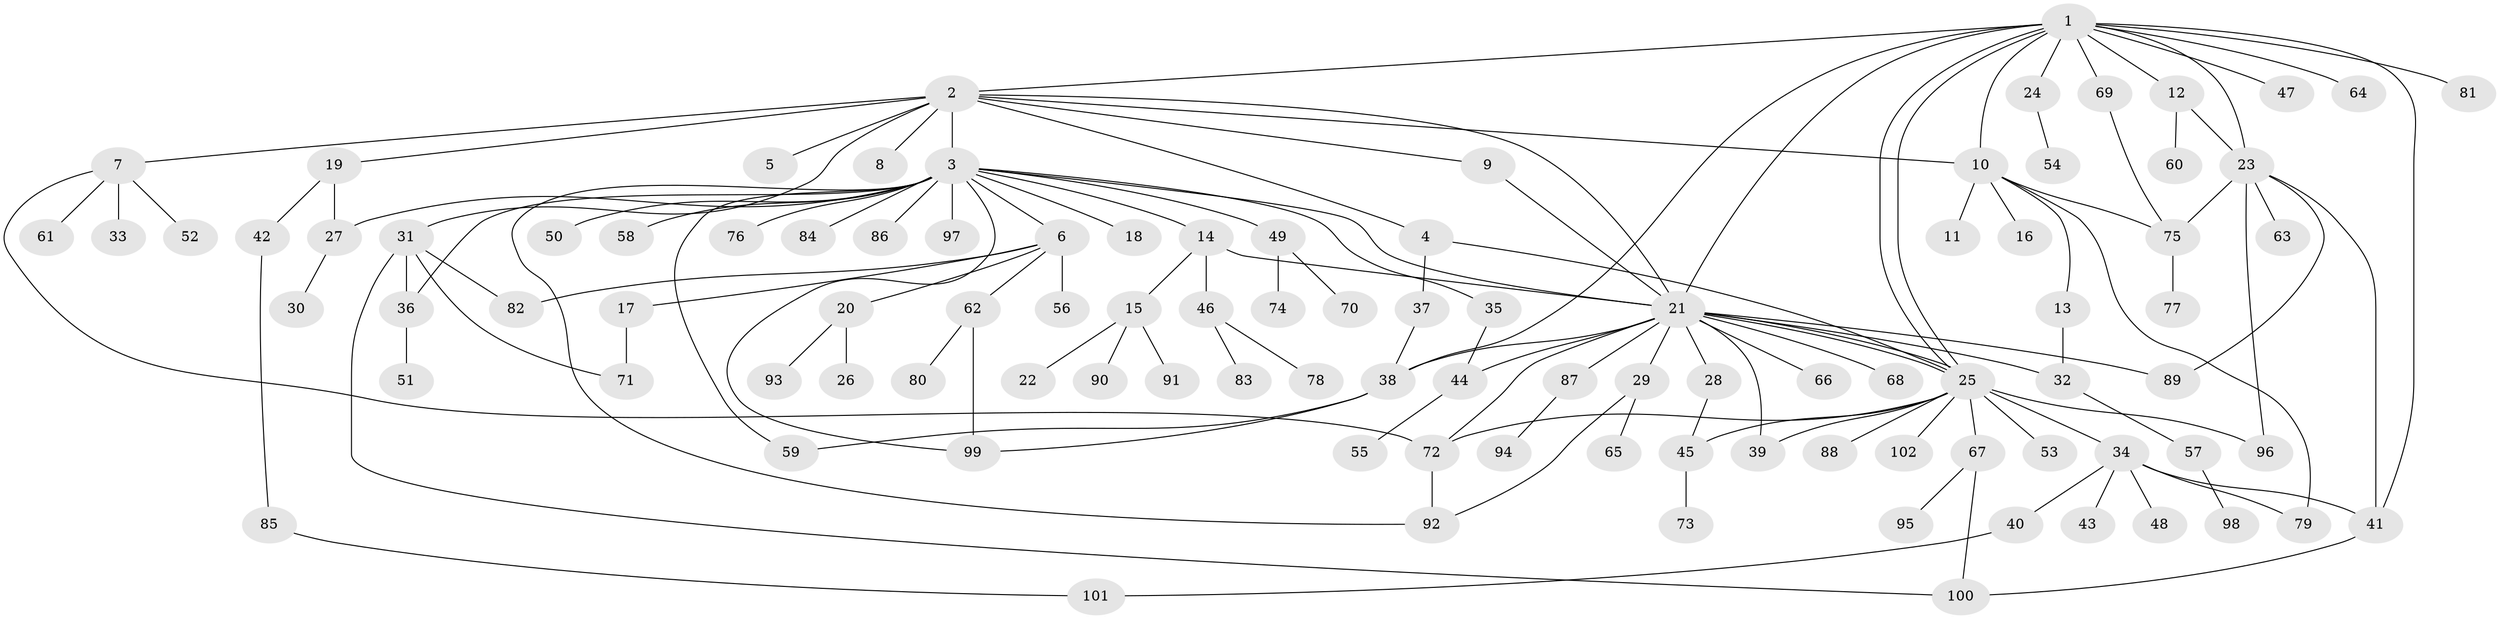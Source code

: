 // Generated by graph-tools (version 1.1) at 2025/48/03/09/25 04:48:51]
// undirected, 102 vertices, 138 edges
graph export_dot {
graph [start="1"]
  node [color=gray90,style=filled];
  1;
  2;
  3;
  4;
  5;
  6;
  7;
  8;
  9;
  10;
  11;
  12;
  13;
  14;
  15;
  16;
  17;
  18;
  19;
  20;
  21;
  22;
  23;
  24;
  25;
  26;
  27;
  28;
  29;
  30;
  31;
  32;
  33;
  34;
  35;
  36;
  37;
  38;
  39;
  40;
  41;
  42;
  43;
  44;
  45;
  46;
  47;
  48;
  49;
  50;
  51;
  52;
  53;
  54;
  55;
  56;
  57;
  58;
  59;
  60;
  61;
  62;
  63;
  64;
  65;
  66;
  67;
  68;
  69;
  70;
  71;
  72;
  73;
  74;
  75;
  76;
  77;
  78;
  79;
  80;
  81;
  82;
  83;
  84;
  85;
  86;
  87;
  88;
  89;
  90;
  91;
  92;
  93;
  94;
  95;
  96;
  97;
  98;
  99;
  100;
  101;
  102;
  1 -- 2;
  1 -- 10;
  1 -- 12;
  1 -- 21;
  1 -- 23;
  1 -- 24;
  1 -- 25;
  1 -- 25;
  1 -- 38;
  1 -- 41;
  1 -- 47;
  1 -- 64;
  1 -- 69;
  1 -- 81;
  2 -- 3;
  2 -- 4;
  2 -- 5;
  2 -- 7;
  2 -- 8;
  2 -- 9;
  2 -- 10;
  2 -- 19;
  2 -- 21;
  2 -- 31;
  3 -- 6;
  3 -- 14;
  3 -- 18;
  3 -- 21;
  3 -- 27;
  3 -- 35;
  3 -- 36;
  3 -- 49;
  3 -- 50;
  3 -- 58;
  3 -- 59;
  3 -- 76;
  3 -- 84;
  3 -- 86;
  3 -- 92;
  3 -- 97;
  3 -- 99;
  4 -- 25;
  4 -- 37;
  6 -- 17;
  6 -- 20;
  6 -- 56;
  6 -- 62;
  6 -- 82;
  7 -- 33;
  7 -- 52;
  7 -- 61;
  7 -- 72;
  9 -- 21;
  10 -- 11;
  10 -- 13;
  10 -- 16;
  10 -- 75;
  10 -- 79;
  12 -- 23;
  12 -- 60;
  13 -- 32;
  14 -- 15;
  14 -- 21;
  14 -- 46;
  15 -- 22;
  15 -- 90;
  15 -- 91;
  17 -- 71;
  19 -- 27;
  19 -- 42;
  20 -- 26;
  20 -- 93;
  21 -- 25;
  21 -- 25;
  21 -- 28;
  21 -- 29;
  21 -- 32;
  21 -- 38;
  21 -- 39;
  21 -- 44;
  21 -- 66;
  21 -- 68;
  21 -- 72;
  21 -- 87;
  21 -- 89;
  23 -- 41;
  23 -- 63;
  23 -- 75;
  23 -- 89;
  23 -- 96;
  24 -- 54;
  25 -- 34;
  25 -- 39;
  25 -- 45;
  25 -- 53;
  25 -- 67;
  25 -- 72;
  25 -- 88;
  25 -- 96;
  25 -- 102;
  27 -- 30;
  28 -- 45;
  29 -- 65;
  29 -- 92;
  31 -- 36;
  31 -- 71;
  31 -- 82;
  31 -- 100;
  32 -- 57;
  34 -- 40;
  34 -- 41;
  34 -- 43;
  34 -- 48;
  34 -- 79;
  35 -- 44;
  36 -- 51;
  37 -- 38;
  38 -- 59;
  38 -- 99;
  40 -- 101;
  41 -- 100;
  42 -- 85;
  44 -- 55;
  45 -- 73;
  46 -- 78;
  46 -- 83;
  49 -- 70;
  49 -- 74;
  57 -- 98;
  62 -- 80;
  62 -- 99;
  67 -- 95;
  67 -- 100;
  69 -- 75;
  72 -- 92;
  75 -- 77;
  85 -- 101;
  87 -- 94;
}
